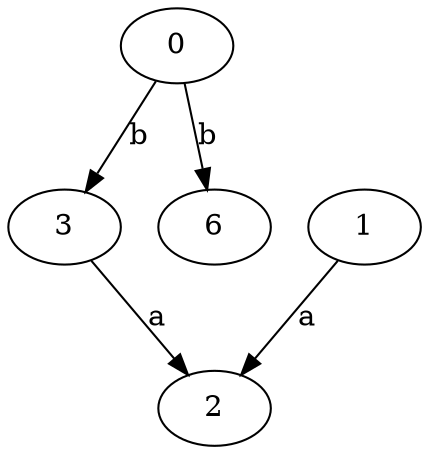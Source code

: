 strict digraph  {
0;
1;
2;
3;
6;
0 -> 3  [label=b];
0 -> 6  [label=b];
1 -> 2  [label=a];
3 -> 2  [label=a];
}
